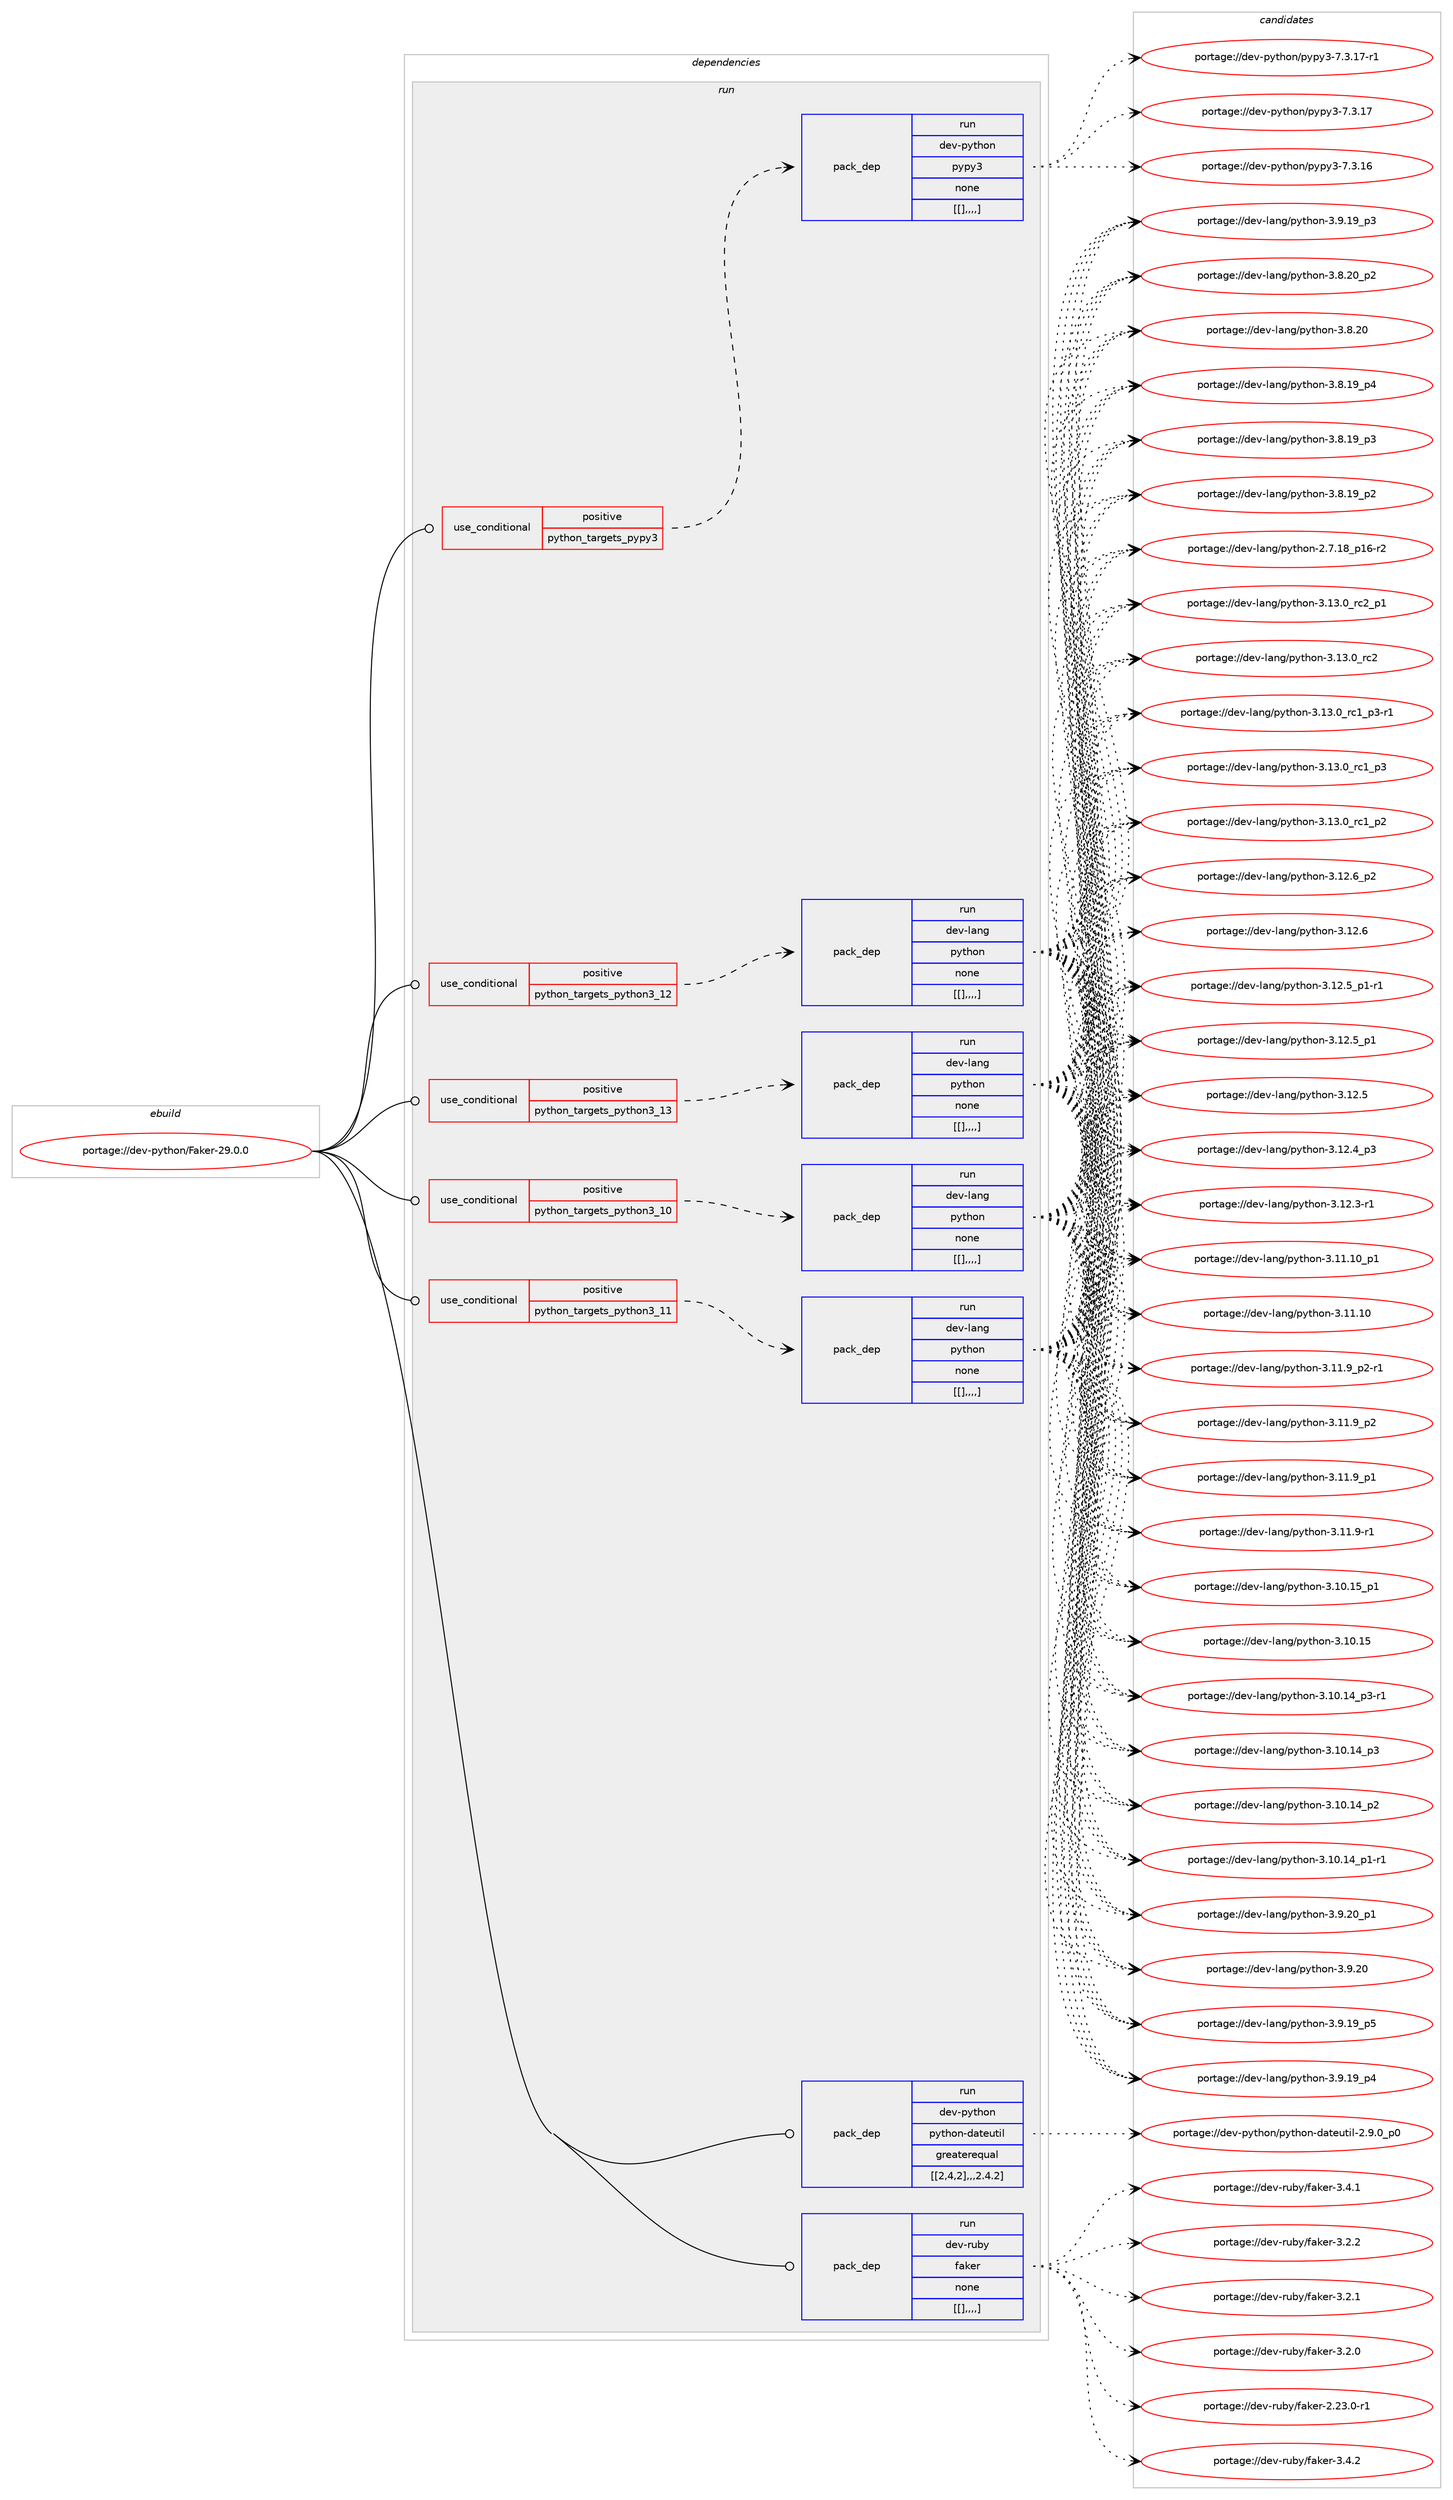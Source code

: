digraph prolog {

# *************
# Graph options
# *************

newrank=true;
concentrate=true;
compound=true;
graph [rankdir=LR,fontname=Helvetica,fontsize=10,ranksep=1.5];#, ranksep=2.5, nodesep=0.2];
edge  [arrowhead=vee];
node  [fontname=Helvetica,fontsize=10];

# **********
# The ebuild
# **********

subgraph cluster_leftcol {
color=gray;
label=<<i>ebuild</i>>;
id [label="portage://dev-python/Faker-29.0.0", color=red, width=4, href="../dev-python/Faker-29.0.0.svg"];
}

# ****************
# The dependencies
# ****************

subgraph cluster_midcol {
color=gray;
label=<<i>dependencies</i>>;
subgraph cluster_compile {
fillcolor="#eeeeee";
style=filled;
label=<<i>compile</i>>;
}
subgraph cluster_compileandrun {
fillcolor="#eeeeee";
style=filled;
label=<<i>compile and run</i>>;
}
subgraph cluster_run {
fillcolor="#eeeeee";
style=filled;
label=<<i>run</i>>;
subgraph cond31487 {
dependency142288 [label=<<TABLE BORDER="0" CELLBORDER="1" CELLSPACING="0" CELLPADDING="4"><TR><TD ROWSPAN="3" CELLPADDING="10">use_conditional</TD></TR><TR><TD>positive</TD></TR><TR><TD>python_targets_pypy3</TD></TR></TABLE>>, shape=none, color=red];
subgraph pack109593 {
dependency142289 [label=<<TABLE BORDER="0" CELLBORDER="1" CELLSPACING="0" CELLPADDING="4" WIDTH="220"><TR><TD ROWSPAN="6" CELLPADDING="30">pack_dep</TD></TR><TR><TD WIDTH="110">run</TD></TR><TR><TD>dev-python</TD></TR><TR><TD>pypy3</TD></TR><TR><TD>none</TD></TR><TR><TD>[[],,,,]</TD></TR></TABLE>>, shape=none, color=blue];
}
dependency142288:e -> dependency142289:w [weight=20,style="dashed",arrowhead="vee"];
}
id:e -> dependency142288:w [weight=20,style="solid",arrowhead="odot"];
subgraph cond31488 {
dependency142290 [label=<<TABLE BORDER="0" CELLBORDER="1" CELLSPACING="0" CELLPADDING="4"><TR><TD ROWSPAN="3" CELLPADDING="10">use_conditional</TD></TR><TR><TD>positive</TD></TR><TR><TD>python_targets_python3_10</TD></TR></TABLE>>, shape=none, color=red];
subgraph pack109594 {
dependency142291 [label=<<TABLE BORDER="0" CELLBORDER="1" CELLSPACING="0" CELLPADDING="4" WIDTH="220"><TR><TD ROWSPAN="6" CELLPADDING="30">pack_dep</TD></TR><TR><TD WIDTH="110">run</TD></TR><TR><TD>dev-lang</TD></TR><TR><TD>python</TD></TR><TR><TD>none</TD></TR><TR><TD>[[],,,,]</TD></TR></TABLE>>, shape=none, color=blue];
}
dependency142290:e -> dependency142291:w [weight=20,style="dashed",arrowhead="vee"];
}
id:e -> dependency142290:w [weight=20,style="solid",arrowhead="odot"];
subgraph cond31489 {
dependency142292 [label=<<TABLE BORDER="0" CELLBORDER="1" CELLSPACING="0" CELLPADDING="4"><TR><TD ROWSPAN="3" CELLPADDING="10">use_conditional</TD></TR><TR><TD>positive</TD></TR><TR><TD>python_targets_python3_11</TD></TR></TABLE>>, shape=none, color=red];
subgraph pack109595 {
dependency142293 [label=<<TABLE BORDER="0" CELLBORDER="1" CELLSPACING="0" CELLPADDING="4" WIDTH="220"><TR><TD ROWSPAN="6" CELLPADDING="30">pack_dep</TD></TR><TR><TD WIDTH="110">run</TD></TR><TR><TD>dev-lang</TD></TR><TR><TD>python</TD></TR><TR><TD>none</TD></TR><TR><TD>[[],,,,]</TD></TR></TABLE>>, shape=none, color=blue];
}
dependency142292:e -> dependency142293:w [weight=20,style="dashed",arrowhead="vee"];
}
id:e -> dependency142292:w [weight=20,style="solid",arrowhead="odot"];
subgraph cond31490 {
dependency142294 [label=<<TABLE BORDER="0" CELLBORDER="1" CELLSPACING="0" CELLPADDING="4"><TR><TD ROWSPAN="3" CELLPADDING="10">use_conditional</TD></TR><TR><TD>positive</TD></TR><TR><TD>python_targets_python3_12</TD></TR></TABLE>>, shape=none, color=red];
subgraph pack109596 {
dependency142295 [label=<<TABLE BORDER="0" CELLBORDER="1" CELLSPACING="0" CELLPADDING="4" WIDTH="220"><TR><TD ROWSPAN="6" CELLPADDING="30">pack_dep</TD></TR><TR><TD WIDTH="110">run</TD></TR><TR><TD>dev-lang</TD></TR><TR><TD>python</TD></TR><TR><TD>none</TD></TR><TR><TD>[[],,,,]</TD></TR></TABLE>>, shape=none, color=blue];
}
dependency142294:e -> dependency142295:w [weight=20,style="dashed",arrowhead="vee"];
}
id:e -> dependency142294:w [weight=20,style="solid",arrowhead="odot"];
subgraph cond31491 {
dependency142296 [label=<<TABLE BORDER="0" CELLBORDER="1" CELLSPACING="0" CELLPADDING="4"><TR><TD ROWSPAN="3" CELLPADDING="10">use_conditional</TD></TR><TR><TD>positive</TD></TR><TR><TD>python_targets_python3_13</TD></TR></TABLE>>, shape=none, color=red];
subgraph pack109597 {
dependency142297 [label=<<TABLE BORDER="0" CELLBORDER="1" CELLSPACING="0" CELLPADDING="4" WIDTH="220"><TR><TD ROWSPAN="6" CELLPADDING="30">pack_dep</TD></TR><TR><TD WIDTH="110">run</TD></TR><TR><TD>dev-lang</TD></TR><TR><TD>python</TD></TR><TR><TD>none</TD></TR><TR><TD>[[],,,,]</TD></TR></TABLE>>, shape=none, color=blue];
}
dependency142296:e -> dependency142297:w [weight=20,style="dashed",arrowhead="vee"];
}
id:e -> dependency142296:w [weight=20,style="solid",arrowhead="odot"];
subgraph pack109598 {
dependency142298 [label=<<TABLE BORDER="0" CELLBORDER="1" CELLSPACING="0" CELLPADDING="4" WIDTH="220"><TR><TD ROWSPAN="6" CELLPADDING="30">pack_dep</TD></TR><TR><TD WIDTH="110">run</TD></TR><TR><TD>dev-python</TD></TR><TR><TD>python-dateutil</TD></TR><TR><TD>greaterequal</TD></TR><TR><TD>[[2,4,2],,,2.4.2]</TD></TR></TABLE>>, shape=none, color=blue];
}
id:e -> dependency142298:w [weight=20,style="solid",arrowhead="odot"];
subgraph pack109599 {
dependency142299 [label=<<TABLE BORDER="0" CELLBORDER="1" CELLSPACING="0" CELLPADDING="4" WIDTH="220"><TR><TD ROWSPAN="6" CELLPADDING="30">pack_dep</TD></TR><TR><TD WIDTH="110">run</TD></TR><TR><TD>dev-ruby</TD></TR><TR><TD>faker</TD></TR><TR><TD>none</TD></TR><TR><TD>[[],,,,]</TD></TR></TABLE>>, shape=none, color=blue];
}
id:e -> dependency142299:w [weight=20,style="solid",arrowhead="odot"];
}
}

# **************
# The candidates
# **************

subgraph cluster_choices {
rank=same;
color=gray;
label=<<i>candidates</i>>;

subgraph choice109593 {
color=black;
nodesep=1;
choice100101118451121211161041111104711212111212151455546514649554511449 [label="portage://dev-python/pypy3-7.3.17-r1", color=red, width=4,href="../dev-python/pypy3-7.3.17-r1.svg"];
choice10010111845112121116104111110471121211121215145554651464955 [label="portage://dev-python/pypy3-7.3.17", color=red, width=4,href="../dev-python/pypy3-7.3.17.svg"];
choice10010111845112121116104111110471121211121215145554651464954 [label="portage://dev-python/pypy3-7.3.16", color=red, width=4,href="../dev-python/pypy3-7.3.16.svg"];
dependency142289:e -> choice100101118451121211161041111104711212111212151455546514649554511449:w [style=dotted,weight="100"];
dependency142289:e -> choice10010111845112121116104111110471121211121215145554651464955:w [style=dotted,weight="100"];
dependency142289:e -> choice10010111845112121116104111110471121211121215145554651464954:w [style=dotted,weight="100"];
}
subgraph choice109594 {
color=black;
nodesep=1;
choice100101118451089711010347112121116104111110455146495146489511499509511249 [label="portage://dev-lang/python-3.13.0_rc2_p1", color=red, width=4,href="../dev-lang/python-3.13.0_rc2_p1.svg"];
choice10010111845108971101034711212111610411111045514649514648951149950 [label="portage://dev-lang/python-3.13.0_rc2", color=red, width=4,href="../dev-lang/python-3.13.0_rc2.svg"];
choice1001011184510897110103471121211161041111104551464951464895114994995112514511449 [label="portage://dev-lang/python-3.13.0_rc1_p3-r1", color=red, width=4,href="../dev-lang/python-3.13.0_rc1_p3-r1.svg"];
choice100101118451089711010347112121116104111110455146495146489511499499511251 [label="portage://dev-lang/python-3.13.0_rc1_p3", color=red, width=4,href="../dev-lang/python-3.13.0_rc1_p3.svg"];
choice100101118451089711010347112121116104111110455146495146489511499499511250 [label="portage://dev-lang/python-3.13.0_rc1_p2", color=red, width=4,href="../dev-lang/python-3.13.0_rc1_p2.svg"];
choice100101118451089711010347112121116104111110455146495046549511250 [label="portage://dev-lang/python-3.12.6_p2", color=red, width=4,href="../dev-lang/python-3.12.6_p2.svg"];
choice10010111845108971101034711212111610411111045514649504654 [label="portage://dev-lang/python-3.12.6", color=red, width=4,href="../dev-lang/python-3.12.6.svg"];
choice1001011184510897110103471121211161041111104551464950465395112494511449 [label="portage://dev-lang/python-3.12.5_p1-r1", color=red, width=4,href="../dev-lang/python-3.12.5_p1-r1.svg"];
choice100101118451089711010347112121116104111110455146495046539511249 [label="portage://dev-lang/python-3.12.5_p1", color=red, width=4,href="../dev-lang/python-3.12.5_p1.svg"];
choice10010111845108971101034711212111610411111045514649504653 [label="portage://dev-lang/python-3.12.5", color=red, width=4,href="../dev-lang/python-3.12.5.svg"];
choice100101118451089711010347112121116104111110455146495046529511251 [label="portage://dev-lang/python-3.12.4_p3", color=red, width=4,href="../dev-lang/python-3.12.4_p3.svg"];
choice100101118451089711010347112121116104111110455146495046514511449 [label="portage://dev-lang/python-3.12.3-r1", color=red, width=4,href="../dev-lang/python-3.12.3-r1.svg"];
choice10010111845108971101034711212111610411111045514649494649489511249 [label="portage://dev-lang/python-3.11.10_p1", color=red, width=4,href="../dev-lang/python-3.11.10_p1.svg"];
choice1001011184510897110103471121211161041111104551464949464948 [label="portage://dev-lang/python-3.11.10", color=red, width=4,href="../dev-lang/python-3.11.10.svg"];
choice1001011184510897110103471121211161041111104551464949465795112504511449 [label="portage://dev-lang/python-3.11.9_p2-r1", color=red, width=4,href="../dev-lang/python-3.11.9_p2-r1.svg"];
choice100101118451089711010347112121116104111110455146494946579511250 [label="portage://dev-lang/python-3.11.9_p2", color=red, width=4,href="../dev-lang/python-3.11.9_p2.svg"];
choice100101118451089711010347112121116104111110455146494946579511249 [label="portage://dev-lang/python-3.11.9_p1", color=red, width=4,href="../dev-lang/python-3.11.9_p1.svg"];
choice100101118451089711010347112121116104111110455146494946574511449 [label="portage://dev-lang/python-3.11.9-r1", color=red, width=4,href="../dev-lang/python-3.11.9-r1.svg"];
choice10010111845108971101034711212111610411111045514649484649539511249 [label="portage://dev-lang/python-3.10.15_p1", color=red, width=4,href="../dev-lang/python-3.10.15_p1.svg"];
choice1001011184510897110103471121211161041111104551464948464953 [label="portage://dev-lang/python-3.10.15", color=red, width=4,href="../dev-lang/python-3.10.15.svg"];
choice100101118451089711010347112121116104111110455146494846495295112514511449 [label="portage://dev-lang/python-3.10.14_p3-r1", color=red, width=4,href="../dev-lang/python-3.10.14_p3-r1.svg"];
choice10010111845108971101034711212111610411111045514649484649529511251 [label="portage://dev-lang/python-3.10.14_p3", color=red, width=4,href="../dev-lang/python-3.10.14_p3.svg"];
choice10010111845108971101034711212111610411111045514649484649529511250 [label="portage://dev-lang/python-3.10.14_p2", color=red, width=4,href="../dev-lang/python-3.10.14_p2.svg"];
choice100101118451089711010347112121116104111110455146494846495295112494511449 [label="portage://dev-lang/python-3.10.14_p1-r1", color=red, width=4,href="../dev-lang/python-3.10.14_p1-r1.svg"];
choice100101118451089711010347112121116104111110455146574650489511249 [label="portage://dev-lang/python-3.9.20_p1", color=red, width=4,href="../dev-lang/python-3.9.20_p1.svg"];
choice10010111845108971101034711212111610411111045514657465048 [label="portage://dev-lang/python-3.9.20", color=red, width=4,href="../dev-lang/python-3.9.20.svg"];
choice100101118451089711010347112121116104111110455146574649579511253 [label="portage://dev-lang/python-3.9.19_p5", color=red, width=4,href="../dev-lang/python-3.9.19_p5.svg"];
choice100101118451089711010347112121116104111110455146574649579511252 [label="portage://dev-lang/python-3.9.19_p4", color=red, width=4,href="../dev-lang/python-3.9.19_p4.svg"];
choice100101118451089711010347112121116104111110455146574649579511251 [label="portage://dev-lang/python-3.9.19_p3", color=red, width=4,href="../dev-lang/python-3.9.19_p3.svg"];
choice100101118451089711010347112121116104111110455146564650489511250 [label="portage://dev-lang/python-3.8.20_p2", color=red, width=4,href="../dev-lang/python-3.8.20_p2.svg"];
choice10010111845108971101034711212111610411111045514656465048 [label="portage://dev-lang/python-3.8.20", color=red, width=4,href="../dev-lang/python-3.8.20.svg"];
choice100101118451089711010347112121116104111110455146564649579511252 [label="portage://dev-lang/python-3.8.19_p4", color=red, width=4,href="../dev-lang/python-3.8.19_p4.svg"];
choice100101118451089711010347112121116104111110455146564649579511251 [label="portage://dev-lang/python-3.8.19_p3", color=red, width=4,href="../dev-lang/python-3.8.19_p3.svg"];
choice100101118451089711010347112121116104111110455146564649579511250 [label="portage://dev-lang/python-3.8.19_p2", color=red, width=4,href="../dev-lang/python-3.8.19_p2.svg"];
choice100101118451089711010347112121116104111110455046554649569511249544511450 [label="portage://dev-lang/python-2.7.18_p16-r2", color=red, width=4,href="../dev-lang/python-2.7.18_p16-r2.svg"];
dependency142291:e -> choice100101118451089711010347112121116104111110455146495146489511499509511249:w [style=dotted,weight="100"];
dependency142291:e -> choice10010111845108971101034711212111610411111045514649514648951149950:w [style=dotted,weight="100"];
dependency142291:e -> choice1001011184510897110103471121211161041111104551464951464895114994995112514511449:w [style=dotted,weight="100"];
dependency142291:e -> choice100101118451089711010347112121116104111110455146495146489511499499511251:w [style=dotted,weight="100"];
dependency142291:e -> choice100101118451089711010347112121116104111110455146495146489511499499511250:w [style=dotted,weight="100"];
dependency142291:e -> choice100101118451089711010347112121116104111110455146495046549511250:w [style=dotted,weight="100"];
dependency142291:e -> choice10010111845108971101034711212111610411111045514649504654:w [style=dotted,weight="100"];
dependency142291:e -> choice1001011184510897110103471121211161041111104551464950465395112494511449:w [style=dotted,weight="100"];
dependency142291:e -> choice100101118451089711010347112121116104111110455146495046539511249:w [style=dotted,weight="100"];
dependency142291:e -> choice10010111845108971101034711212111610411111045514649504653:w [style=dotted,weight="100"];
dependency142291:e -> choice100101118451089711010347112121116104111110455146495046529511251:w [style=dotted,weight="100"];
dependency142291:e -> choice100101118451089711010347112121116104111110455146495046514511449:w [style=dotted,weight="100"];
dependency142291:e -> choice10010111845108971101034711212111610411111045514649494649489511249:w [style=dotted,weight="100"];
dependency142291:e -> choice1001011184510897110103471121211161041111104551464949464948:w [style=dotted,weight="100"];
dependency142291:e -> choice1001011184510897110103471121211161041111104551464949465795112504511449:w [style=dotted,weight="100"];
dependency142291:e -> choice100101118451089711010347112121116104111110455146494946579511250:w [style=dotted,weight="100"];
dependency142291:e -> choice100101118451089711010347112121116104111110455146494946579511249:w [style=dotted,weight="100"];
dependency142291:e -> choice100101118451089711010347112121116104111110455146494946574511449:w [style=dotted,weight="100"];
dependency142291:e -> choice10010111845108971101034711212111610411111045514649484649539511249:w [style=dotted,weight="100"];
dependency142291:e -> choice1001011184510897110103471121211161041111104551464948464953:w [style=dotted,weight="100"];
dependency142291:e -> choice100101118451089711010347112121116104111110455146494846495295112514511449:w [style=dotted,weight="100"];
dependency142291:e -> choice10010111845108971101034711212111610411111045514649484649529511251:w [style=dotted,weight="100"];
dependency142291:e -> choice10010111845108971101034711212111610411111045514649484649529511250:w [style=dotted,weight="100"];
dependency142291:e -> choice100101118451089711010347112121116104111110455146494846495295112494511449:w [style=dotted,weight="100"];
dependency142291:e -> choice100101118451089711010347112121116104111110455146574650489511249:w [style=dotted,weight="100"];
dependency142291:e -> choice10010111845108971101034711212111610411111045514657465048:w [style=dotted,weight="100"];
dependency142291:e -> choice100101118451089711010347112121116104111110455146574649579511253:w [style=dotted,weight="100"];
dependency142291:e -> choice100101118451089711010347112121116104111110455146574649579511252:w [style=dotted,weight="100"];
dependency142291:e -> choice100101118451089711010347112121116104111110455146574649579511251:w [style=dotted,weight="100"];
dependency142291:e -> choice100101118451089711010347112121116104111110455146564650489511250:w [style=dotted,weight="100"];
dependency142291:e -> choice10010111845108971101034711212111610411111045514656465048:w [style=dotted,weight="100"];
dependency142291:e -> choice100101118451089711010347112121116104111110455146564649579511252:w [style=dotted,weight="100"];
dependency142291:e -> choice100101118451089711010347112121116104111110455146564649579511251:w [style=dotted,weight="100"];
dependency142291:e -> choice100101118451089711010347112121116104111110455146564649579511250:w [style=dotted,weight="100"];
dependency142291:e -> choice100101118451089711010347112121116104111110455046554649569511249544511450:w [style=dotted,weight="100"];
}
subgraph choice109595 {
color=black;
nodesep=1;
choice100101118451089711010347112121116104111110455146495146489511499509511249 [label="portage://dev-lang/python-3.13.0_rc2_p1", color=red, width=4,href="../dev-lang/python-3.13.0_rc2_p1.svg"];
choice10010111845108971101034711212111610411111045514649514648951149950 [label="portage://dev-lang/python-3.13.0_rc2", color=red, width=4,href="../dev-lang/python-3.13.0_rc2.svg"];
choice1001011184510897110103471121211161041111104551464951464895114994995112514511449 [label="portage://dev-lang/python-3.13.0_rc1_p3-r1", color=red, width=4,href="../dev-lang/python-3.13.0_rc1_p3-r1.svg"];
choice100101118451089711010347112121116104111110455146495146489511499499511251 [label="portage://dev-lang/python-3.13.0_rc1_p3", color=red, width=4,href="../dev-lang/python-3.13.0_rc1_p3.svg"];
choice100101118451089711010347112121116104111110455146495146489511499499511250 [label="portage://dev-lang/python-3.13.0_rc1_p2", color=red, width=4,href="../dev-lang/python-3.13.0_rc1_p2.svg"];
choice100101118451089711010347112121116104111110455146495046549511250 [label="portage://dev-lang/python-3.12.6_p2", color=red, width=4,href="../dev-lang/python-3.12.6_p2.svg"];
choice10010111845108971101034711212111610411111045514649504654 [label="portage://dev-lang/python-3.12.6", color=red, width=4,href="../dev-lang/python-3.12.6.svg"];
choice1001011184510897110103471121211161041111104551464950465395112494511449 [label="portage://dev-lang/python-3.12.5_p1-r1", color=red, width=4,href="../dev-lang/python-3.12.5_p1-r1.svg"];
choice100101118451089711010347112121116104111110455146495046539511249 [label="portage://dev-lang/python-3.12.5_p1", color=red, width=4,href="../dev-lang/python-3.12.5_p1.svg"];
choice10010111845108971101034711212111610411111045514649504653 [label="portage://dev-lang/python-3.12.5", color=red, width=4,href="../dev-lang/python-3.12.5.svg"];
choice100101118451089711010347112121116104111110455146495046529511251 [label="portage://dev-lang/python-3.12.4_p3", color=red, width=4,href="../dev-lang/python-3.12.4_p3.svg"];
choice100101118451089711010347112121116104111110455146495046514511449 [label="portage://dev-lang/python-3.12.3-r1", color=red, width=4,href="../dev-lang/python-3.12.3-r1.svg"];
choice10010111845108971101034711212111610411111045514649494649489511249 [label="portage://dev-lang/python-3.11.10_p1", color=red, width=4,href="../dev-lang/python-3.11.10_p1.svg"];
choice1001011184510897110103471121211161041111104551464949464948 [label="portage://dev-lang/python-3.11.10", color=red, width=4,href="../dev-lang/python-3.11.10.svg"];
choice1001011184510897110103471121211161041111104551464949465795112504511449 [label="portage://dev-lang/python-3.11.9_p2-r1", color=red, width=4,href="../dev-lang/python-3.11.9_p2-r1.svg"];
choice100101118451089711010347112121116104111110455146494946579511250 [label="portage://dev-lang/python-3.11.9_p2", color=red, width=4,href="../dev-lang/python-3.11.9_p2.svg"];
choice100101118451089711010347112121116104111110455146494946579511249 [label="portage://dev-lang/python-3.11.9_p1", color=red, width=4,href="../dev-lang/python-3.11.9_p1.svg"];
choice100101118451089711010347112121116104111110455146494946574511449 [label="portage://dev-lang/python-3.11.9-r1", color=red, width=4,href="../dev-lang/python-3.11.9-r1.svg"];
choice10010111845108971101034711212111610411111045514649484649539511249 [label="portage://dev-lang/python-3.10.15_p1", color=red, width=4,href="../dev-lang/python-3.10.15_p1.svg"];
choice1001011184510897110103471121211161041111104551464948464953 [label="portage://dev-lang/python-3.10.15", color=red, width=4,href="../dev-lang/python-3.10.15.svg"];
choice100101118451089711010347112121116104111110455146494846495295112514511449 [label="portage://dev-lang/python-3.10.14_p3-r1", color=red, width=4,href="../dev-lang/python-3.10.14_p3-r1.svg"];
choice10010111845108971101034711212111610411111045514649484649529511251 [label="portage://dev-lang/python-3.10.14_p3", color=red, width=4,href="../dev-lang/python-3.10.14_p3.svg"];
choice10010111845108971101034711212111610411111045514649484649529511250 [label="portage://dev-lang/python-3.10.14_p2", color=red, width=4,href="../dev-lang/python-3.10.14_p2.svg"];
choice100101118451089711010347112121116104111110455146494846495295112494511449 [label="portage://dev-lang/python-3.10.14_p1-r1", color=red, width=4,href="../dev-lang/python-3.10.14_p1-r1.svg"];
choice100101118451089711010347112121116104111110455146574650489511249 [label="portage://dev-lang/python-3.9.20_p1", color=red, width=4,href="../dev-lang/python-3.9.20_p1.svg"];
choice10010111845108971101034711212111610411111045514657465048 [label="portage://dev-lang/python-3.9.20", color=red, width=4,href="../dev-lang/python-3.9.20.svg"];
choice100101118451089711010347112121116104111110455146574649579511253 [label="portage://dev-lang/python-3.9.19_p5", color=red, width=4,href="../dev-lang/python-3.9.19_p5.svg"];
choice100101118451089711010347112121116104111110455146574649579511252 [label="portage://dev-lang/python-3.9.19_p4", color=red, width=4,href="../dev-lang/python-3.9.19_p4.svg"];
choice100101118451089711010347112121116104111110455146574649579511251 [label="portage://dev-lang/python-3.9.19_p3", color=red, width=4,href="../dev-lang/python-3.9.19_p3.svg"];
choice100101118451089711010347112121116104111110455146564650489511250 [label="portage://dev-lang/python-3.8.20_p2", color=red, width=4,href="../dev-lang/python-3.8.20_p2.svg"];
choice10010111845108971101034711212111610411111045514656465048 [label="portage://dev-lang/python-3.8.20", color=red, width=4,href="../dev-lang/python-3.8.20.svg"];
choice100101118451089711010347112121116104111110455146564649579511252 [label="portage://dev-lang/python-3.8.19_p4", color=red, width=4,href="../dev-lang/python-3.8.19_p4.svg"];
choice100101118451089711010347112121116104111110455146564649579511251 [label="portage://dev-lang/python-3.8.19_p3", color=red, width=4,href="../dev-lang/python-3.8.19_p3.svg"];
choice100101118451089711010347112121116104111110455146564649579511250 [label="portage://dev-lang/python-3.8.19_p2", color=red, width=4,href="../dev-lang/python-3.8.19_p2.svg"];
choice100101118451089711010347112121116104111110455046554649569511249544511450 [label="portage://dev-lang/python-2.7.18_p16-r2", color=red, width=4,href="../dev-lang/python-2.7.18_p16-r2.svg"];
dependency142293:e -> choice100101118451089711010347112121116104111110455146495146489511499509511249:w [style=dotted,weight="100"];
dependency142293:e -> choice10010111845108971101034711212111610411111045514649514648951149950:w [style=dotted,weight="100"];
dependency142293:e -> choice1001011184510897110103471121211161041111104551464951464895114994995112514511449:w [style=dotted,weight="100"];
dependency142293:e -> choice100101118451089711010347112121116104111110455146495146489511499499511251:w [style=dotted,weight="100"];
dependency142293:e -> choice100101118451089711010347112121116104111110455146495146489511499499511250:w [style=dotted,weight="100"];
dependency142293:e -> choice100101118451089711010347112121116104111110455146495046549511250:w [style=dotted,weight="100"];
dependency142293:e -> choice10010111845108971101034711212111610411111045514649504654:w [style=dotted,weight="100"];
dependency142293:e -> choice1001011184510897110103471121211161041111104551464950465395112494511449:w [style=dotted,weight="100"];
dependency142293:e -> choice100101118451089711010347112121116104111110455146495046539511249:w [style=dotted,weight="100"];
dependency142293:e -> choice10010111845108971101034711212111610411111045514649504653:w [style=dotted,weight="100"];
dependency142293:e -> choice100101118451089711010347112121116104111110455146495046529511251:w [style=dotted,weight="100"];
dependency142293:e -> choice100101118451089711010347112121116104111110455146495046514511449:w [style=dotted,weight="100"];
dependency142293:e -> choice10010111845108971101034711212111610411111045514649494649489511249:w [style=dotted,weight="100"];
dependency142293:e -> choice1001011184510897110103471121211161041111104551464949464948:w [style=dotted,weight="100"];
dependency142293:e -> choice1001011184510897110103471121211161041111104551464949465795112504511449:w [style=dotted,weight="100"];
dependency142293:e -> choice100101118451089711010347112121116104111110455146494946579511250:w [style=dotted,weight="100"];
dependency142293:e -> choice100101118451089711010347112121116104111110455146494946579511249:w [style=dotted,weight="100"];
dependency142293:e -> choice100101118451089711010347112121116104111110455146494946574511449:w [style=dotted,weight="100"];
dependency142293:e -> choice10010111845108971101034711212111610411111045514649484649539511249:w [style=dotted,weight="100"];
dependency142293:e -> choice1001011184510897110103471121211161041111104551464948464953:w [style=dotted,weight="100"];
dependency142293:e -> choice100101118451089711010347112121116104111110455146494846495295112514511449:w [style=dotted,weight="100"];
dependency142293:e -> choice10010111845108971101034711212111610411111045514649484649529511251:w [style=dotted,weight="100"];
dependency142293:e -> choice10010111845108971101034711212111610411111045514649484649529511250:w [style=dotted,weight="100"];
dependency142293:e -> choice100101118451089711010347112121116104111110455146494846495295112494511449:w [style=dotted,weight="100"];
dependency142293:e -> choice100101118451089711010347112121116104111110455146574650489511249:w [style=dotted,weight="100"];
dependency142293:e -> choice10010111845108971101034711212111610411111045514657465048:w [style=dotted,weight="100"];
dependency142293:e -> choice100101118451089711010347112121116104111110455146574649579511253:w [style=dotted,weight="100"];
dependency142293:e -> choice100101118451089711010347112121116104111110455146574649579511252:w [style=dotted,weight="100"];
dependency142293:e -> choice100101118451089711010347112121116104111110455146574649579511251:w [style=dotted,weight="100"];
dependency142293:e -> choice100101118451089711010347112121116104111110455146564650489511250:w [style=dotted,weight="100"];
dependency142293:e -> choice10010111845108971101034711212111610411111045514656465048:w [style=dotted,weight="100"];
dependency142293:e -> choice100101118451089711010347112121116104111110455146564649579511252:w [style=dotted,weight="100"];
dependency142293:e -> choice100101118451089711010347112121116104111110455146564649579511251:w [style=dotted,weight="100"];
dependency142293:e -> choice100101118451089711010347112121116104111110455146564649579511250:w [style=dotted,weight="100"];
dependency142293:e -> choice100101118451089711010347112121116104111110455046554649569511249544511450:w [style=dotted,weight="100"];
}
subgraph choice109596 {
color=black;
nodesep=1;
choice100101118451089711010347112121116104111110455146495146489511499509511249 [label="portage://dev-lang/python-3.13.0_rc2_p1", color=red, width=4,href="../dev-lang/python-3.13.0_rc2_p1.svg"];
choice10010111845108971101034711212111610411111045514649514648951149950 [label="portage://dev-lang/python-3.13.0_rc2", color=red, width=4,href="../dev-lang/python-3.13.0_rc2.svg"];
choice1001011184510897110103471121211161041111104551464951464895114994995112514511449 [label="portage://dev-lang/python-3.13.0_rc1_p3-r1", color=red, width=4,href="../dev-lang/python-3.13.0_rc1_p3-r1.svg"];
choice100101118451089711010347112121116104111110455146495146489511499499511251 [label="portage://dev-lang/python-3.13.0_rc1_p3", color=red, width=4,href="../dev-lang/python-3.13.0_rc1_p3.svg"];
choice100101118451089711010347112121116104111110455146495146489511499499511250 [label="portage://dev-lang/python-3.13.0_rc1_p2", color=red, width=4,href="../dev-lang/python-3.13.0_rc1_p2.svg"];
choice100101118451089711010347112121116104111110455146495046549511250 [label="portage://dev-lang/python-3.12.6_p2", color=red, width=4,href="../dev-lang/python-3.12.6_p2.svg"];
choice10010111845108971101034711212111610411111045514649504654 [label="portage://dev-lang/python-3.12.6", color=red, width=4,href="../dev-lang/python-3.12.6.svg"];
choice1001011184510897110103471121211161041111104551464950465395112494511449 [label="portage://dev-lang/python-3.12.5_p1-r1", color=red, width=4,href="../dev-lang/python-3.12.5_p1-r1.svg"];
choice100101118451089711010347112121116104111110455146495046539511249 [label="portage://dev-lang/python-3.12.5_p1", color=red, width=4,href="../dev-lang/python-3.12.5_p1.svg"];
choice10010111845108971101034711212111610411111045514649504653 [label="portage://dev-lang/python-3.12.5", color=red, width=4,href="../dev-lang/python-3.12.5.svg"];
choice100101118451089711010347112121116104111110455146495046529511251 [label="portage://dev-lang/python-3.12.4_p3", color=red, width=4,href="../dev-lang/python-3.12.4_p3.svg"];
choice100101118451089711010347112121116104111110455146495046514511449 [label="portage://dev-lang/python-3.12.3-r1", color=red, width=4,href="../dev-lang/python-3.12.3-r1.svg"];
choice10010111845108971101034711212111610411111045514649494649489511249 [label="portage://dev-lang/python-3.11.10_p1", color=red, width=4,href="../dev-lang/python-3.11.10_p1.svg"];
choice1001011184510897110103471121211161041111104551464949464948 [label="portage://dev-lang/python-3.11.10", color=red, width=4,href="../dev-lang/python-3.11.10.svg"];
choice1001011184510897110103471121211161041111104551464949465795112504511449 [label="portage://dev-lang/python-3.11.9_p2-r1", color=red, width=4,href="../dev-lang/python-3.11.9_p2-r1.svg"];
choice100101118451089711010347112121116104111110455146494946579511250 [label="portage://dev-lang/python-3.11.9_p2", color=red, width=4,href="../dev-lang/python-3.11.9_p2.svg"];
choice100101118451089711010347112121116104111110455146494946579511249 [label="portage://dev-lang/python-3.11.9_p1", color=red, width=4,href="../dev-lang/python-3.11.9_p1.svg"];
choice100101118451089711010347112121116104111110455146494946574511449 [label="portage://dev-lang/python-3.11.9-r1", color=red, width=4,href="../dev-lang/python-3.11.9-r1.svg"];
choice10010111845108971101034711212111610411111045514649484649539511249 [label="portage://dev-lang/python-3.10.15_p1", color=red, width=4,href="../dev-lang/python-3.10.15_p1.svg"];
choice1001011184510897110103471121211161041111104551464948464953 [label="portage://dev-lang/python-3.10.15", color=red, width=4,href="../dev-lang/python-3.10.15.svg"];
choice100101118451089711010347112121116104111110455146494846495295112514511449 [label="portage://dev-lang/python-3.10.14_p3-r1", color=red, width=4,href="../dev-lang/python-3.10.14_p3-r1.svg"];
choice10010111845108971101034711212111610411111045514649484649529511251 [label="portage://dev-lang/python-3.10.14_p3", color=red, width=4,href="../dev-lang/python-3.10.14_p3.svg"];
choice10010111845108971101034711212111610411111045514649484649529511250 [label="portage://dev-lang/python-3.10.14_p2", color=red, width=4,href="../dev-lang/python-3.10.14_p2.svg"];
choice100101118451089711010347112121116104111110455146494846495295112494511449 [label="portage://dev-lang/python-3.10.14_p1-r1", color=red, width=4,href="../dev-lang/python-3.10.14_p1-r1.svg"];
choice100101118451089711010347112121116104111110455146574650489511249 [label="portage://dev-lang/python-3.9.20_p1", color=red, width=4,href="../dev-lang/python-3.9.20_p1.svg"];
choice10010111845108971101034711212111610411111045514657465048 [label="portage://dev-lang/python-3.9.20", color=red, width=4,href="../dev-lang/python-3.9.20.svg"];
choice100101118451089711010347112121116104111110455146574649579511253 [label="portage://dev-lang/python-3.9.19_p5", color=red, width=4,href="../dev-lang/python-3.9.19_p5.svg"];
choice100101118451089711010347112121116104111110455146574649579511252 [label="portage://dev-lang/python-3.9.19_p4", color=red, width=4,href="../dev-lang/python-3.9.19_p4.svg"];
choice100101118451089711010347112121116104111110455146574649579511251 [label="portage://dev-lang/python-3.9.19_p3", color=red, width=4,href="../dev-lang/python-3.9.19_p3.svg"];
choice100101118451089711010347112121116104111110455146564650489511250 [label="portage://dev-lang/python-3.8.20_p2", color=red, width=4,href="../dev-lang/python-3.8.20_p2.svg"];
choice10010111845108971101034711212111610411111045514656465048 [label="portage://dev-lang/python-3.8.20", color=red, width=4,href="../dev-lang/python-3.8.20.svg"];
choice100101118451089711010347112121116104111110455146564649579511252 [label="portage://dev-lang/python-3.8.19_p4", color=red, width=4,href="../dev-lang/python-3.8.19_p4.svg"];
choice100101118451089711010347112121116104111110455146564649579511251 [label="portage://dev-lang/python-3.8.19_p3", color=red, width=4,href="../dev-lang/python-3.8.19_p3.svg"];
choice100101118451089711010347112121116104111110455146564649579511250 [label="portage://dev-lang/python-3.8.19_p2", color=red, width=4,href="../dev-lang/python-3.8.19_p2.svg"];
choice100101118451089711010347112121116104111110455046554649569511249544511450 [label="portage://dev-lang/python-2.7.18_p16-r2", color=red, width=4,href="../dev-lang/python-2.7.18_p16-r2.svg"];
dependency142295:e -> choice100101118451089711010347112121116104111110455146495146489511499509511249:w [style=dotted,weight="100"];
dependency142295:e -> choice10010111845108971101034711212111610411111045514649514648951149950:w [style=dotted,weight="100"];
dependency142295:e -> choice1001011184510897110103471121211161041111104551464951464895114994995112514511449:w [style=dotted,weight="100"];
dependency142295:e -> choice100101118451089711010347112121116104111110455146495146489511499499511251:w [style=dotted,weight="100"];
dependency142295:e -> choice100101118451089711010347112121116104111110455146495146489511499499511250:w [style=dotted,weight="100"];
dependency142295:e -> choice100101118451089711010347112121116104111110455146495046549511250:w [style=dotted,weight="100"];
dependency142295:e -> choice10010111845108971101034711212111610411111045514649504654:w [style=dotted,weight="100"];
dependency142295:e -> choice1001011184510897110103471121211161041111104551464950465395112494511449:w [style=dotted,weight="100"];
dependency142295:e -> choice100101118451089711010347112121116104111110455146495046539511249:w [style=dotted,weight="100"];
dependency142295:e -> choice10010111845108971101034711212111610411111045514649504653:w [style=dotted,weight="100"];
dependency142295:e -> choice100101118451089711010347112121116104111110455146495046529511251:w [style=dotted,weight="100"];
dependency142295:e -> choice100101118451089711010347112121116104111110455146495046514511449:w [style=dotted,weight="100"];
dependency142295:e -> choice10010111845108971101034711212111610411111045514649494649489511249:w [style=dotted,weight="100"];
dependency142295:e -> choice1001011184510897110103471121211161041111104551464949464948:w [style=dotted,weight="100"];
dependency142295:e -> choice1001011184510897110103471121211161041111104551464949465795112504511449:w [style=dotted,weight="100"];
dependency142295:e -> choice100101118451089711010347112121116104111110455146494946579511250:w [style=dotted,weight="100"];
dependency142295:e -> choice100101118451089711010347112121116104111110455146494946579511249:w [style=dotted,weight="100"];
dependency142295:e -> choice100101118451089711010347112121116104111110455146494946574511449:w [style=dotted,weight="100"];
dependency142295:e -> choice10010111845108971101034711212111610411111045514649484649539511249:w [style=dotted,weight="100"];
dependency142295:e -> choice1001011184510897110103471121211161041111104551464948464953:w [style=dotted,weight="100"];
dependency142295:e -> choice100101118451089711010347112121116104111110455146494846495295112514511449:w [style=dotted,weight="100"];
dependency142295:e -> choice10010111845108971101034711212111610411111045514649484649529511251:w [style=dotted,weight="100"];
dependency142295:e -> choice10010111845108971101034711212111610411111045514649484649529511250:w [style=dotted,weight="100"];
dependency142295:e -> choice100101118451089711010347112121116104111110455146494846495295112494511449:w [style=dotted,weight="100"];
dependency142295:e -> choice100101118451089711010347112121116104111110455146574650489511249:w [style=dotted,weight="100"];
dependency142295:e -> choice10010111845108971101034711212111610411111045514657465048:w [style=dotted,weight="100"];
dependency142295:e -> choice100101118451089711010347112121116104111110455146574649579511253:w [style=dotted,weight="100"];
dependency142295:e -> choice100101118451089711010347112121116104111110455146574649579511252:w [style=dotted,weight="100"];
dependency142295:e -> choice100101118451089711010347112121116104111110455146574649579511251:w [style=dotted,weight="100"];
dependency142295:e -> choice100101118451089711010347112121116104111110455146564650489511250:w [style=dotted,weight="100"];
dependency142295:e -> choice10010111845108971101034711212111610411111045514656465048:w [style=dotted,weight="100"];
dependency142295:e -> choice100101118451089711010347112121116104111110455146564649579511252:w [style=dotted,weight="100"];
dependency142295:e -> choice100101118451089711010347112121116104111110455146564649579511251:w [style=dotted,weight="100"];
dependency142295:e -> choice100101118451089711010347112121116104111110455146564649579511250:w [style=dotted,weight="100"];
dependency142295:e -> choice100101118451089711010347112121116104111110455046554649569511249544511450:w [style=dotted,weight="100"];
}
subgraph choice109597 {
color=black;
nodesep=1;
choice100101118451089711010347112121116104111110455146495146489511499509511249 [label="portage://dev-lang/python-3.13.0_rc2_p1", color=red, width=4,href="../dev-lang/python-3.13.0_rc2_p1.svg"];
choice10010111845108971101034711212111610411111045514649514648951149950 [label="portage://dev-lang/python-3.13.0_rc2", color=red, width=4,href="../dev-lang/python-3.13.0_rc2.svg"];
choice1001011184510897110103471121211161041111104551464951464895114994995112514511449 [label="portage://dev-lang/python-3.13.0_rc1_p3-r1", color=red, width=4,href="../dev-lang/python-3.13.0_rc1_p3-r1.svg"];
choice100101118451089711010347112121116104111110455146495146489511499499511251 [label="portage://dev-lang/python-3.13.0_rc1_p3", color=red, width=4,href="../dev-lang/python-3.13.0_rc1_p3.svg"];
choice100101118451089711010347112121116104111110455146495146489511499499511250 [label="portage://dev-lang/python-3.13.0_rc1_p2", color=red, width=4,href="../dev-lang/python-3.13.0_rc1_p2.svg"];
choice100101118451089711010347112121116104111110455146495046549511250 [label="portage://dev-lang/python-3.12.6_p2", color=red, width=4,href="../dev-lang/python-3.12.6_p2.svg"];
choice10010111845108971101034711212111610411111045514649504654 [label="portage://dev-lang/python-3.12.6", color=red, width=4,href="../dev-lang/python-3.12.6.svg"];
choice1001011184510897110103471121211161041111104551464950465395112494511449 [label="portage://dev-lang/python-3.12.5_p1-r1", color=red, width=4,href="../dev-lang/python-3.12.5_p1-r1.svg"];
choice100101118451089711010347112121116104111110455146495046539511249 [label="portage://dev-lang/python-3.12.5_p1", color=red, width=4,href="../dev-lang/python-3.12.5_p1.svg"];
choice10010111845108971101034711212111610411111045514649504653 [label="portage://dev-lang/python-3.12.5", color=red, width=4,href="../dev-lang/python-3.12.5.svg"];
choice100101118451089711010347112121116104111110455146495046529511251 [label="portage://dev-lang/python-3.12.4_p3", color=red, width=4,href="../dev-lang/python-3.12.4_p3.svg"];
choice100101118451089711010347112121116104111110455146495046514511449 [label="portage://dev-lang/python-3.12.3-r1", color=red, width=4,href="../dev-lang/python-3.12.3-r1.svg"];
choice10010111845108971101034711212111610411111045514649494649489511249 [label="portage://dev-lang/python-3.11.10_p1", color=red, width=4,href="../dev-lang/python-3.11.10_p1.svg"];
choice1001011184510897110103471121211161041111104551464949464948 [label="portage://dev-lang/python-3.11.10", color=red, width=4,href="../dev-lang/python-3.11.10.svg"];
choice1001011184510897110103471121211161041111104551464949465795112504511449 [label="portage://dev-lang/python-3.11.9_p2-r1", color=red, width=4,href="../dev-lang/python-3.11.9_p2-r1.svg"];
choice100101118451089711010347112121116104111110455146494946579511250 [label="portage://dev-lang/python-3.11.9_p2", color=red, width=4,href="../dev-lang/python-3.11.9_p2.svg"];
choice100101118451089711010347112121116104111110455146494946579511249 [label="portage://dev-lang/python-3.11.9_p1", color=red, width=4,href="../dev-lang/python-3.11.9_p1.svg"];
choice100101118451089711010347112121116104111110455146494946574511449 [label="portage://dev-lang/python-3.11.9-r1", color=red, width=4,href="../dev-lang/python-3.11.9-r1.svg"];
choice10010111845108971101034711212111610411111045514649484649539511249 [label="portage://dev-lang/python-3.10.15_p1", color=red, width=4,href="../dev-lang/python-3.10.15_p1.svg"];
choice1001011184510897110103471121211161041111104551464948464953 [label="portage://dev-lang/python-3.10.15", color=red, width=4,href="../dev-lang/python-3.10.15.svg"];
choice100101118451089711010347112121116104111110455146494846495295112514511449 [label="portage://dev-lang/python-3.10.14_p3-r1", color=red, width=4,href="../dev-lang/python-3.10.14_p3-r1.svg"];
choice10010111845108971101034711212111610411111045514649484649529511251 [label="portage://dev-lang/python-3.10.14_p3", color=red, width=4,href="../dev-lang/python-3.10.14_p3.svg"];
choice10010111845108971101034711212111610411111045514649484649529511250 [label="portage://dev-lang/python-3.10.14_p2", color=red, width=4,href="../dev-lang/python-3.10.14_p2.svg"];
choice100101118451089711010347112121116104111110455146494846495295112494511449 [label="portage://dev-lang/python-3.10.14_p1-r1", color=red, width=4,href="../dev-lang/python-3.10.14_p1-r1.svg"];
choice100101118451089711010347112121116104111110455146574650489511249 [label="portage://dev-lang/python-3.9.20_p1", color=red, width=4,href="../dev-lang/python-3.9.20_p1.svg"];
choice10010111845108971101034711212111610411111045514657465048 [label="portage://dev-lang/python-3.9.20", color=red, width=4,href="../dev-lang/python-3.9.20.svg"];
choice100101118451089711010347112121116104111110455146574649579511253 [label="portage://dev-lang/python-3.9.19_p5", color=red, width=4,href="../dev-lang/python-3.9.19_p5.svg"];
choice100101118451089711010347112121116104111110455146574649579511252 [label="portage://dev-lang/python-3.9.19_p4", color=red, width=4,href="../dev-lang/python-3.9.19_p4.svg"];
choice100101118451089711010347112121116104111110455146574649579511251 [label="portage://dev-lang/python-3.9.19_p3", color=red, width=4,href="../dev-lang/python-3.9.19_p3.svg"];
choice100101118451089711010347112121116104111110455146564650489511250 [label="portage://dev-lang/python-3.8.20_p2", color=red, width=4,href="../dev-lang/python-3.8.20_p2.svg"];
choice10010111845108971101034711212111610411111045514656465048 [label="portage://dev-lang/python-3.8.20", color=red, width=4,href="../dev-lang/python-3.8.20.svg"];
choice100101118451089711010347112121116104111110455146564649579511252 [label="portage://dev-lang/python-3.8.19_p4", color=red, width=4,href="../dev-lang/python-3.8.19_p4.svg"];
choice100101118451089711010347112121116104111110455146564649579511251 [label="portage://dev-lang/python-3.8.19_p3", color=red, width=4,href="../dev-lang/python-3.8.19_p3.svg"];
choice100101118451089711010347112121116104111110455146564649579511250 [label="portage://dev-lang/python-3.8.19_p2", color=red, width=4,href="../dev-lang/python-3.8.19_p2.svg"];
choice100101118451089711010347112121116104111110455046554649569511249544511450 [label="portage://dev-lang/python-2.7.18_p16-r2", color=red, width=4,href="../dev-lang/python-2.7.18_p16-r2.svg"];
dependency142297:e -> choice100101118451089711010347112121116104111110455146495146489511499509511249:w [style=dotted,weight="100"];
dependency142297:e -> choice10010111845108971101034711212111610411111045514649514648951149950:w [style=dotted,weight="100"];
dependency142297:e -> choice1001011184510897110103471121211161041111104551464951464895114994995112514511449:w [style=dotted,weight="100"];
dependency142297:e -> choice100101118451089711010347112121116104111110455146495146489511499499511251:w [style=dotted,weight="100"];
dependency142297:e -> choice100101118451089711010347112121116104111110455146495146489511499499511250:w [style=dotted,weight="100"];
dependency142297:e -> choice100101118451089711010347112121116104111110455146495046549511250:w [style=dotted,weight="100"];
dependency142297:e -> choice10010111845108971101034711212111610411111045514649504654:w [style=dotted,weight="100"];
dependency142297:e -> choice1001011184510897110103471121211161041111104551464950465395112494511449:w [style=dotted,weight="100"];
dependency142297:e -> choice100101118451089711010347112121116104111110455146495046539511249:w [style=dotted,weight="100"];
dependency142297:e -> choice10010111845108971101034711212111610411111045514649504653:w [style=dotted,weight="100"];
dependency142297:e -> choice100101118451089711010347112121116104111110455146495046529511251:w [style=dotted,weight="100"];
dependency142297:e -> choice100101118451089711010347112121116104111110455146495046514511449:w [style=dotted,weight="100"];
dependency142297:e -> choice10010111845108971101034711212111610411111045514649494649489511249:w [style=dotted,weight="100"];
dependency142297:e -> choice1001011184510897110103471121211161041111104551464949464948:w [style=dotted,weight="100"];
dependency142297:e -> choice1001011184510897110103471121211161041111104551464949465795112504511449:w [style=dotted,weight="100"];
dependency142297:e -> choice100101118451089711010347112121116104111110455146494946579511250:w [style=dotted,weight="100"];
dependency142297:e -> choice100101118451089711010347112121116104111110455146494946579511249:w [style=dotted,weight="100"];
dependency142297:e -> choice100101118451089711010347112121116104111110455146494946574511449:w [style=dotted,weight="100"];
dependency142297:e -> choice10010111845108971101034711212111610411111045514649484649539511249:w [style=dotted,weight="100"];
dependency142297:e -> choice1001011184510897110103471121211161041111104551464948464953:w [style=dotted,weight="100"];
dependency142297:e -> choice100101118451089711010347112121116104111110455146494846495295112514511449:w [style=dotted,weight="100"];
dependency142297:e -> choice10010111845108971101034711212111610411111045514649484649529511251:w [style=dotted,weight="100"];
dependency142297:e -> choice10010111845108971101034711212111610411111045514649484649529511250:w [style=dotted,weight="100"];
dependency142297:e -> choice100101118451089711010347112121116104111110455146494846495295112494511449:w [style=dotted,weight="100"];
dependency142297:e -> choice100101118451089711010347112121116104111110455146574650489511249:w [style=dotted,weight="100"];
dependency142297:e -> choice10010111845108971101034711212111610411111045514657465048:w [style=dotted,weight="100"];
dependency142297:e -> choice100101118451089711010347112121116104111110455146574649579511253:w [style=dotted,weight="100"];
dependency142297:e -> choice100101118451089711010347112121116104111110455146574649579511252:w [style=dotted,weight="100"];
dependency142297:e -> choice100101118451089711010347112121116104111110455146574649579511251:w [style=dotted,weight="100"];
dependency142297:e -> choice100101118451089711010347112121116104111110455146564650489511250:w [style=dotted,weight="100"];
dependency142297:e -> choice10010111845108971101034711212111610411111045514656465048:w [style=dotted,weight="100"];
dependency142297:e -> choice100101118451089711010347112121116104111110455146564649579511252:w [style=dotted,weight="100"];
dependency142297:e -> choice100101118451089711010347112121116104111110455146564649579511251:w [style=dotted,weight="100"];
dependency142297:e -> choice100101118451089711010347112121116104111110455146564649579511250:w [style=dotted,weight="100"];
dependency142297:e -> choice100101118451089711010347112121116104111110455046554649569511249544511450:w [style=dotted,weight="100"];
}
subgraph choice109598 {
color=black;
nodesep=1;
choice100101118451121211161041111104711212111610411111045100971161011171161051084550465746489511248 [label="portage://dev-python/python-dateutil-2.9.0_p0", color=red, width=4,href="../dev-python/python-dateutil-2.9.0_p0.svg"];
dependency142298:e -> choice100101118451121211161041111104711212111610411111045100971161011171161051084550465746489511248:w [style=dotted,weight="100"];
}
subgraph choice109599 {
color=black;
nodesep=1;
choice10010111845114117981214710297107101114455146524650 [label="portage://dev-ruby/faker-3.4.2", color=red, width=4,href="../dev-ruby/faker-3.4.2.svg"];
choice10010111845114117981214710297107101114455146524649 [label="portage://dev-ruby/faker-3.4.1", color=red, width=4,href="../dev-ruby/faker-3.4.1.svg"];
choice10010111845114117981214710297107101114455146504650 [label="portage://dev-ruby/faker-3.2.2", color=red, width=4,href="../dev-ruby/faker-3.2.2.svg"];
choice10010111845114117981214710297107101114455146504649 [label="portage://dev-ruby/faker-3.2.1", color=red, width=4,href="../dev-ruby/faker-3.2.1.svg"];
choice10010111845114117981214710297107101114455146504648 [label="portage://dev-ruby/faker-3.2.0", color=red, width=4,href="../dev-ruby/faker-3.2.0.svg"];
choice10010111845114117981214710297107101114455046505146484511449 [label="portage://dev-ruby/faker-2.23.0-r1", color=red, width=4,href="../dev-ruby/faker-2.23.0-r1.svg"];
dependency142299:e -> choice10010111845114117981214710297107101114455146524650:w [style=dotted,weight="100"];
dependency142299:e -> choice10010111845114117981214710297107101114455146524649:w [style=dotted,weight="100"];
dependency142299:e -> choice10010111845114117981214710297107101114455146504650:w [style=dotted,weight="100"];
dependency142299:e -> choice10010111845114117981214710297107101114455146504649:w [style=dotted,weight="100"];
dependency142299:e -> choice10010111845114117981214710297107101114455146504648:w [style=dotted,weight="100"];
dependency142299:e -> choice10010111845114117981214710297107101114455046505146484511449:w [style=dotted,weight="100"];
}
}

}
